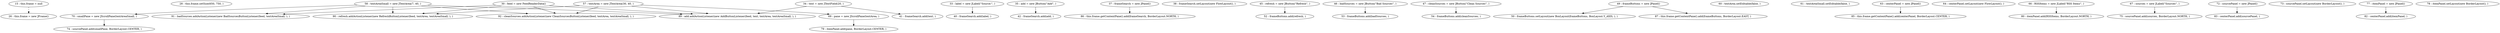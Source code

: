 digraph G {
"15 : this.frame = null"
"15 : this.frame = null" -> "26 : this.frame = new JFrame()" [style=dashed]
"26 : this.frame = new JFrame()"
"28 : this.frame.setSize(650, 750, )"
"30 : feed = new FeedReaderData()"
"30 : feed = new FeedReaderData()" -> "92 : cleanSources.addActionListener(new CleanSourcesButtonListener(feed, textArea, textAreaSmall, ), )"
"30 : feed = new FeedReaderData()" -> "91 : badSources.addActionListener(new BadSourcesButtonListener(feed, textAreaSmall, ), )"
"30 : feed = new FeedReaderData()" -> "90 : refresh.addActionListener(new RefreshButtonListener(feed, textArea, textAreaSmall, ), )"
"30 : feed = new FeedReaderData()" -> "89 : add.addActionListener(new AddButtonListener(feed, text, textArea, textAreaSmall, ), )"
"33 : label = new JLabel(\"Source:\", )"
"33 : label = new JLabel(\"Source:\", )" -> "40 : frameSearch.add(label, )"
"34 : text = new JTextField(20, )"
"34 : text = new JTextField(20, )" -> "41 : frameSearch.add(text, )"
"34 : text = new JTextField(20, )" -> "89 : add.addActionListener(new AddButtonListener(feed, text, textArea, textAreaSmall, ), )"
"35 : add = new JButton(\"Add\", )"
"35 : add = new JButton(\"Add\", )" -> "42 : frameSearch.add(add, )"
"37 : frameSearch = new JPanel()"
"37 : frameSearch = new JPanel()" -> "86 : this.frame.getContentPane().add(frameSearch, BorderLayout.NORTH, )"
"38 : frameSearch.setLayout(new FlowLayout(), )"
"40 : frameSearch.add(label, )"
"41 : frameSearch.add(text, )"
"42 : frameSearch.add(add, )"
"45 : refresh = new JButton(\"Refresh\", )"
"45 : refresh = new JButton(\"Refresh\", )" -> "52 : frameButtons.add(refresh, )"
"46 : badSources = new JButton(\"Bad Sources\", )"
"46 : badSources = new JButton(\"Bad Sources\", )" -> "53 : frameButtons.add(badSources, )"
"47 : cleanSources = new JButton(\"Clean Sources\", )"
"47 : cleanSources = new JButton(\"Clean Sources\", )" -> "54 : frameButtons.add(cleanSources, )"
"49 : frameButtons = new JPanel()"
"49 : frameButtons = new JPanel()" -> "50 : frameButtons.setLayout(new BoxLayout(frameButtons, BoxLayout.Y_AXIS, ), )"
"49 : frameButtons = new JPanel()" -> "87 : this.frame.getContentPane().add(frameButtons, BorderLayout.EAST, )"
"50 : frameButtons.setLayout(new BoxLayout(frameButtons, BoxLayout.Y_AXIS, ), )"
"52 : frameButtons.add(refresh, )"
"53 : frameButtons.add(badSources, )"
"54 : frameButtons.add(cleanSources, )"
"57 : textArea = new JTextArea(30, 40, )"
"57 : textArea = new JTextArea(30, 40, )" -> "92 : cleanSources.addActionListener(new CleanSourcesButtonListener(feed, textArea, textAreaSmall, ), )"
"57 : textArea = new JTextArea(30, 40, )" -> "69 : pane = new JScrollPane(textArea, )"
"57 : textArea = new JTextArea(30, 40, )" -> "90 : refresh.addActionListener(new RefreshButtonListener(feed, textArea, textAreaSmall, ), )"
"57 : textArea = new JTextArea(30, 40, )" -> "89 : add.addActionListener(new AddButtonListener(feed, text, textArea, textAreaSmall, ), )"
"58 : textAreaSmall = new JTextArea(7, 40, )"
"58 : textAreaSmall = new JTextArea(7, 40, )" -> "70 : smallPane = new JScrollPane(textAreaSmall, )"
"58 : textAreaSmall = new JTextArea(7, 40, )" -> "92 : cleanSources.addActionListener(new CleanSourcesButtonListener(feed, textArea, textAreaSmall, ), )"
"58 : textAreaSmall = new JTextArea(7, 40, )" -> "91 : badSources.addActionListener(new BadSourcesButtonListener(feed, textAreaSmall, ), )"
"58 : textAreaSmall = new JTextArea(7, 40, )" -> "90 : refresh.addActionListener(new RefreshButtonListener(feed, textArea, textAreaSmall, ), )"
"58 : textAreaSmall = new JTextArea(7, 40, )" -> "89 : add.addActionListener(new AddButtonListener(feed, text, textArea, textAreaSmall, ), )"
"60 : textArea.setEditable(false, )"
"61 : textAreaSmall.setEditable(false, )"
"63 : centerPanel = new JPanel()"
"63 : centerPanel = new JPanel()" -> "85 : this.frame.getContentPane().add(centerPanel, BorderLayout.CENTER, )"
"64 : centerPanel.setLayout(new FlowLayout(), )"
"66 : RSSItems = new JLabel(\"RSS Items\", )"
"66 : RSSItems = new JLabel(\"RSS Items\", )" -> "80 : itemPanel.add(RSSItems, BorderLayout.NORTH, )"
"67 : sources = new JLabel(\"Sources\", )"
"67 : sources = new JLabel(\"Sources\", )" -> "75 : sourcePanel.add(sources, BorderLayout.NORTH, )"
"69 : pane = new JScrollPane(textArea, )"
"69 : pane = new JScrollPane(textArea, )" -> "79 : itemPanel.add(pane, BorderLayout.CENTER, )"
"70 : smallPane = new JScrollPane(textAreaSmall, )"
"70 : smallPane = new JScrollPane(textAreaSmall, )" -> "74 : sourcePanel.add(smallPane, BorderLayout.CENTER, )"
"72 : sourcePanel = new JPanel()"
"72 : sourcePanel = new JPanel()" -> "83 : centerPanel.add(sourcePanel, )"
"73 : sourcePanel.setLayout(new BorderLayout(), )"
"74 : sourcePanel.add(smallPane, BorderLayout.CENTER, )"
"75 : sourcePanel.add(sources, BorderLayout.NORTH, )"
"77 : itemPanel = new JPanel()"
"77 : itemPanel = new JPanel()" -> "82 : centerPanel.add(itemPanel, )"
"78 : itemPanel.setLayout(new BorderLayout(), )"
"79 : itemPanel.add(pane, BorderLayout.CENTER, )"
"80 : itemPanel.add(RSSItems, BorderLayout.NORTH, )"
"82 : centerPanel.add(itemPanel, )"
"83 : centerPanel.add(sourcePanel, )"
"85 : this.frame.getContentPane().add(centerPanel, BorderLayout.CENTER, )"
"86 : this.frame.getContentPane().add(frameSearch, BorderLayout.NORTH, )"
"87 : this.frame.getContentPane().add(frameButtons, BorderLayout.EAST, )"
"89 : add.addActionListener(new AddButtonListener(feed, text, textArea, textAreaSmall, ), )"
"90 : refresh.addActionListener(new RefreshButtonListener(feed, textArea, textAreaSmall, ), )"
"91 : badSources.addActionListener(new BadSourcesButtonListener(feed, textAreaSmall, ), )"
"92 : cleanSources.addActionListener(new CleanSourcesButtonListener(feed, textArea, textAreaSmall, ), )"
}